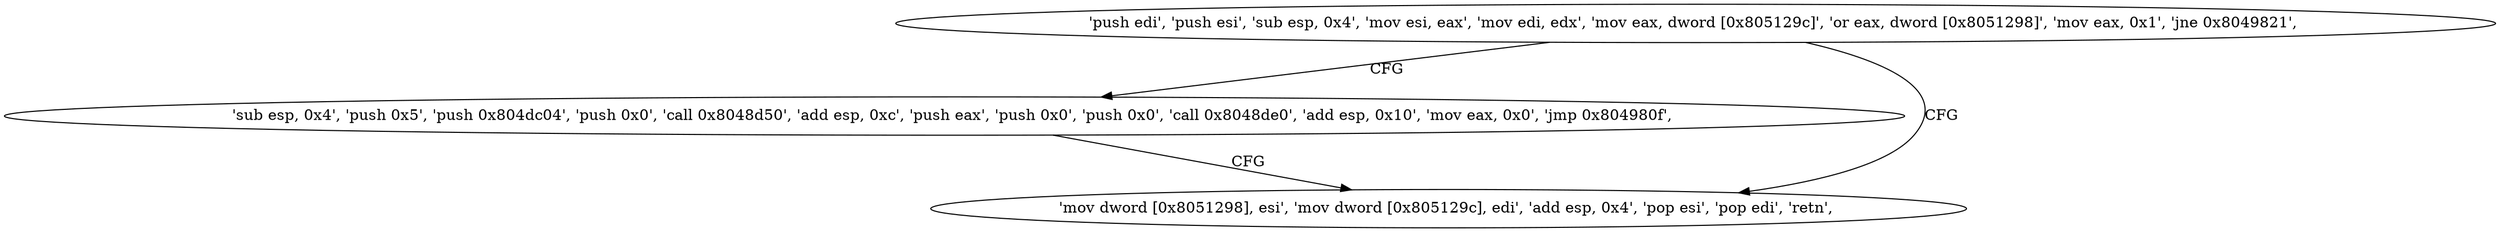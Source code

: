 digraph "func" {
"134518772" [label = "'push edi', 'push esi', 'sub esp, 0x4', 'mov esi, eax', 'mov edi, edx', 'mov eax, dword [0x805129c]', 'or eax, dword [0x8051298]', 'mov eax, 0x1', 'jne 0x8049821', " ]
"134518817" [label = "'sub esp, 0x4', 'push 0x5', 'push 0x804dc04', 'push 0x0', 'call 0x8048d50', 'add esp, 0xc', 'push eax', 'push 0x0', 'push 0x0', 'call 0x8048de0', 'add esp, 0x10', 'mov eax, 0x0', 'jmp 0x804980f', " ]
"134518799" [label = "'mov dword [0x8051298], esi', 'mov dword [0x805129c], edi', 'add esp, 0x4', 'pop esi', 'pop edi', 'retn', " ]
"134518772" -> "134518817" [ label = "CFG" ]
"134518772" -> "134518799" [ label = "CFG" ]
"134518817" -> "134518799" [ label = "CFG" ]
}
